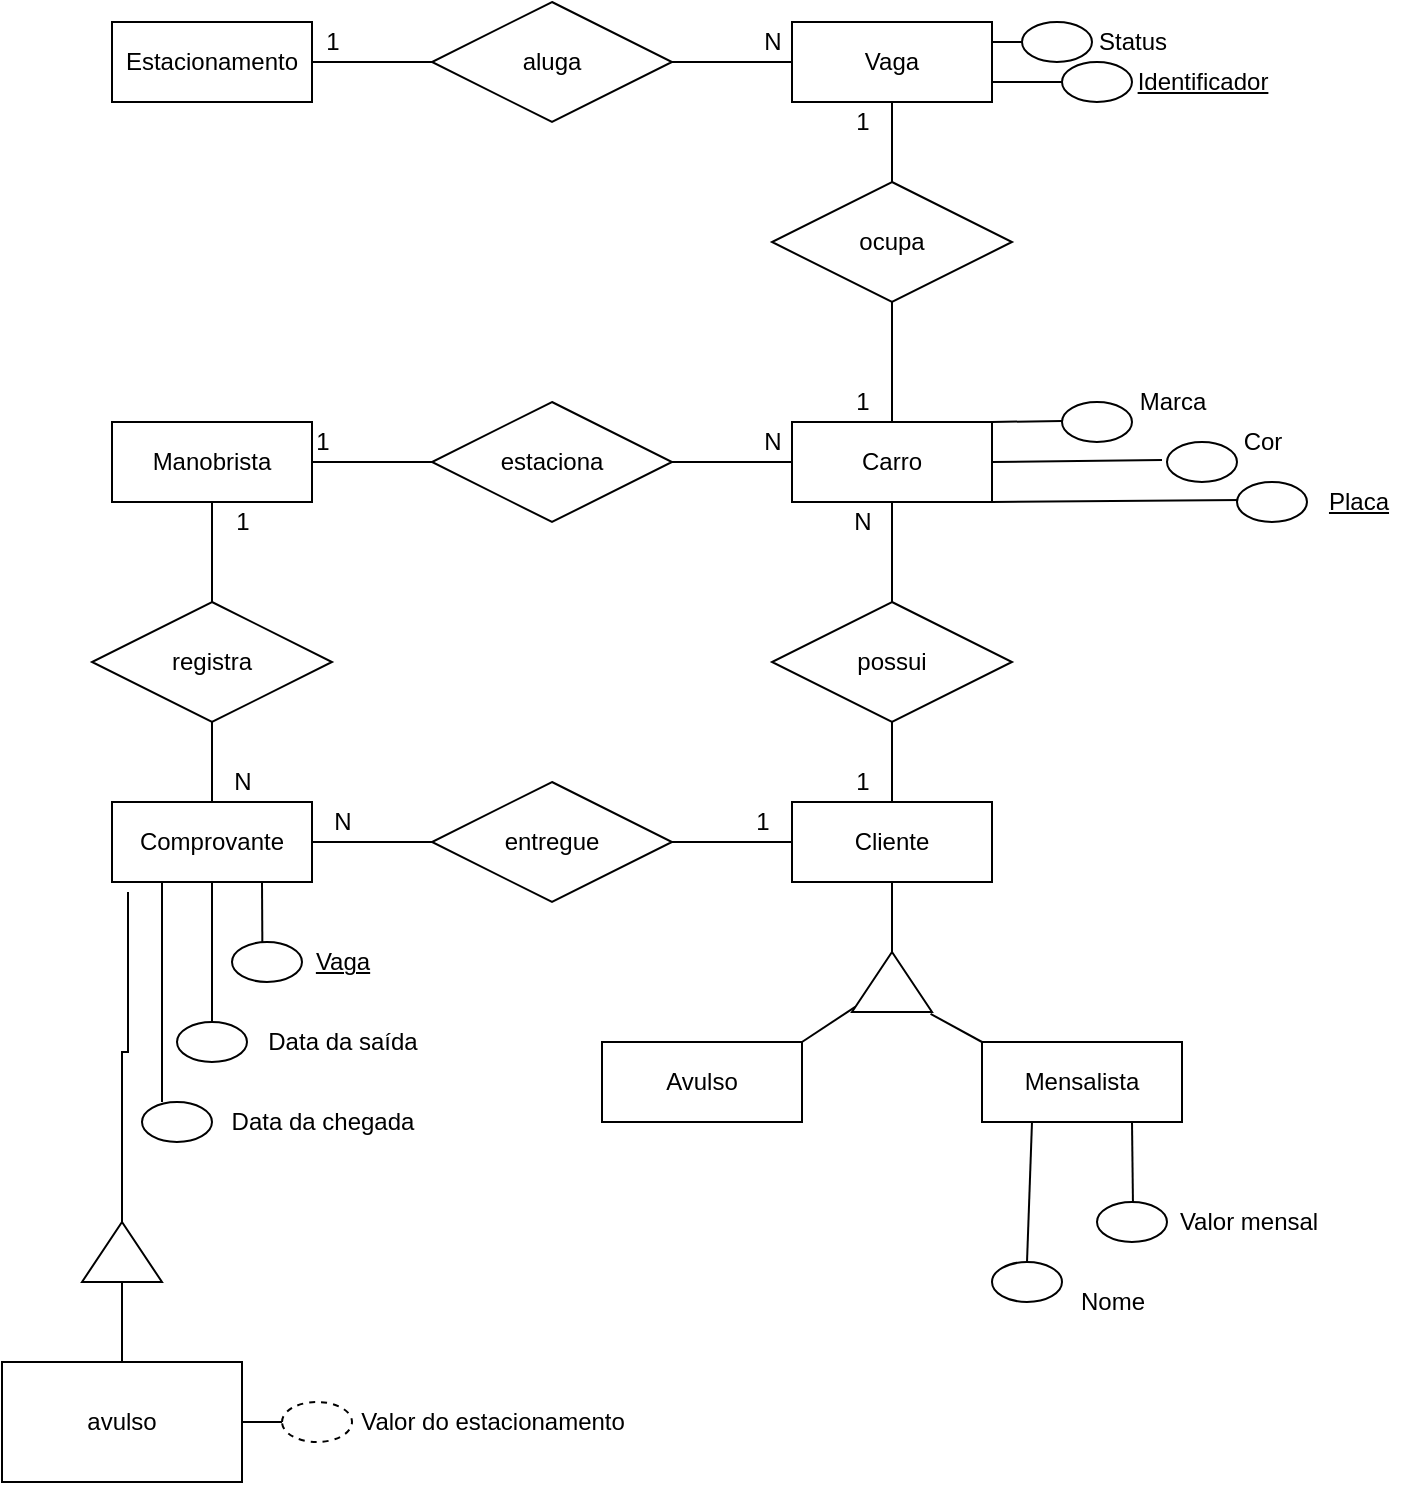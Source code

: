 <mxfile version="15.3.2" type="github">
  <diagram id="R2lEEEUBdFMjLlhIrx00" name="Page-1">
    <mxGraphModel dx="868" dy="482" grid="1" gridSize="10" guides="1" tooltips="1" connect="1" arrows="1" fold="1" page="1" pageScale="1" pageWidth="850" pageHeight="1100" math="0" shadow="0" extFonts="Permanent Marker^https://fonts.googleapis.com/css?family=Permanent+Marker">
      <root>
        <mxCell id="0" />
        <mxCell id="1" parent="0" />
        <mxCell id="X2AATns9l1-VeJkWj69G-20" style="edgeStyle=orthogonalEdgeStyle;rounded=0;orthogonalLoop=1;jettySize=auto;html=1;endArrow=none;endFill=0;" parent="1" source="X2AATns9l1-VeJkWj69G-4" target="X2AATns9l1-VeJkWj69G-9" edge="1">
          <mxGeometry relative="1" as="geometry" />
        </mxCell>
        <mxCell id="X2AATns9l1-VeJkWj69G-4" value="Estacionamento" style="whiteSpace=wrap;html=1;align=center;" parent="1" vertex="1">
          <mxGeometry x="205" y="50" width="100" height="40" as="geometry" />
        </mxCell>
        <mxCell id="X2AATns9l1-VeJkWj69G-24" style="edgeStyle=orthogonalEdgeStyle;rounded=0;orthogonalLoop=1;jettySize=auto;html=1;exitX=0.5;exitY=1;exitDx=0;exitDy=0;entryX=0.5;entryY=0;entryDx=0;entryDy=0;endArrow=none;endFill=0;" parent="1" source="X2AATns9l1-VeJkWj69G-5" target="X2AATns9l1-VeJkWj69G-10" edge="1">
          <mxGeometry relative="1" as="geometry" />
        </mxCell>
        <mxCell id="X2AATns9l1-VeJkWj69G-60" style="edgeStyle=none;rounded=0;orthogonalLoop=1;jettySize=auto;html=1;exitX=1;exitY=0.75;exitDx=0;exitDy=0;endArrow=none;endFill=0;" parent="1" source="X2AATns9l1-VeJkWj69G-5" edge="1">
          <mxGeometry relative="1" as="geometry">
            <mxPoint x="680" y="80.059" as="targetPoint" />
          </mxGeometry>
        </mxCell>
        <mxCell id="X2AATns9l1-VeJkWj69G-65" style="edgeStyle=none;rounded=0;orthogonalLoop=1;jettySize=auto;html=1;exitX=1;exitY=0.25;exitDx=0;exitDy=0;endArrow=none;endFill=0;" parent="1" source="X2AATns9l1-VeJkWj69G-5" edge="1">
          <mxGeometry relative="1" as="geometry">
            <mxPoint x="660" y="60.059" as="targetPoint" />
          </mxGeometry>
        </mxCell>
        <mxCell id="X2AATns9l1-VeJkWj69G-5" value="Vaga" style="whiteSpace=wrap;html=1;align=center;" parent="1" vertex="1">
          <mxGeometry x="545" y="50" width="100" height="40" as="geometry" />
        </mxCell>
        <mxCell id="X2AATns9l1-VeJkWj69G-28" style="edgeStyle=orthogonalEdgeStyle;rounded=0;orthogonalLoop=1;jettySize=auto;html=1;exitX=0;exitY=0.5;exitDx=0;exitDy=0;endArrow=none;endFill=0;" parent="1" source="X2AATns9l1-VeJkWj69G-6" target="X2AATns9l1-VeJkWj69G-11" edge="1">
          <mxGeometry relative="1" as="geometry" />
        </mxCell>
        <mxCell id="X2AATns9l1-VeJkWj69G-34" style="edgeStyle=orthogonalEdgeStyle;rounded=0;orthogonalLoop=1;jettySize=auto;html=1;exitX=0.5;exitY=1;exitDx=0;exitDy=0;entryX=0.5;entryY=0;entryDx=0;entryDy=0;endArrow=none;endFill=0;" parent="1" source="X2AATns9l1-VeJkWj69G-6" target="X2AATns9l1-VeJkWj69G-14" edge="1">
          <mxGeometry relative="1" as="geometry" />
        </mxCell>
        <mxCell id="X2AATns9l1-VeJkWj69G-66" style="edgeStyle=none;rounded=0;orthogonalLoop=1;jettySize=auto;html=1;exitX=1;exitY=0;exitDx=0;exitDy=0;endArrow=none;endFill=0;" parent="1" source="X2AATns9l1-VeJkWj69G-6" edge="1">
          <mxGeometry relative="1" as="geometry">
            <mxPoint x="680" y="249.471" as="targetPoint" />
          </mxGeometry>
        </mxCell>
        <mxCell id="X2AATns9l1-VeJkWj69G-67" style="edgeStyle=none;rounded=0;orthogonalLoop=1;jettySize=auto;html=1;exitX=1;exitY=0.5;exitDx=0;exitDy=0;endArrow=none;endFill=0;" parent="1" source="X2AATns9l1-VeJkWj69G-6" edge="1">
          <mxGeometry relative="1" as="geometry">
            <mxPoint x="730" y="269" as="targetPoint" />
          </mxGeometry>
        </mxCell>
        <mxCell id="X2AATns9l1-VeJkWj69G-68" style="edgeStyle=none;rounded=0;orthogonalLoop=1;jettySize=auto;html=1;exitX=1;exitY=1;exitDx=0;exitDy=0;endArrow=none;endFill=0;" parent="1" source="X2AATns9l1-VeJkWj69G-6" edge="1">
          <mxGeometry relative="1" as="geometry">
            <mxPoint x="770" y="289" as="targetPoint" />
          </mxGeometry>
        </mxCell>
        <mxCell id="X2AATns9l1-VeJkWj69G-6" value="Carro" style="whiteSpace=wrap;html=1;align=center;" parent="1" vertex="1">
          <mxGeometry x="545" y="250" width="100" height="40" as="geometry" />
        </mxCell>
        <mxCell id="X2AATns9l1-VeJkWj69G-22" style="edgeStyle=orthogonalEdgeStyle;rounded=0;orthogonalLoop=1;jettySize=auto;html=1;exitX=1;exitY=0.5;exitDx=0;exitDy=0;entryX=0;entryY=0.5;entryDx=0;entryDy=0;endArrow=none;endFill=0;" parent="1" source="X2AATns9l1-VeJkWj69G-9" target="X2AATns9l1-VeJkWj69G-5" edge="1">
          <mxGeometry relative="1" as="geometry" />
        </mxCell>
        <mxCell id="X2AATns9l1-VeJkWj69G-9" value="aluga" style="shape=rhombus;perimeter=rhombusPerimeter;whiteSpace=wrap;html=1;align=center;" parent="1" vertex="1">
          <mxGeometry x="365" y="40" width="120" height="60" as="geometry" />
        </mxCell>
        <mxCell id="X2AATns9l1-VeJkWj69G-25" style="edgeStyle=orthogonalEdgeStyle;rounded=0;orthogonalLoop=1;jettySize=auto;html=1;exitX=0.5;exitY=1;exitDx=0;exitDy=0;entryX=0.5;entryY=0;entryDx=0;entryDy=0;endArrow=none;endFill=0;" parent="1" source="X2AATns9l1-VeJkWj69G-10" target="X2AATns9l1-VeJkWj69G-6" edge="1">
          <mxGeometry relative="1" as="geometry" />
        </mxCell>
        <mxCell id="X2AATns9l1-VeJkWj69G-10" value="ocupa" style="shape=rhombus;perimeter=rhombusPerimeter;whiteSpace=wrap;html=1;align=center;" parent="1" vertex="1">
          <mxGeometry x="535" y="130" width="120" height="60" as="geometry" />
        </mxCell>
        <mxCell id="X2AATns9l1-VeJkWj69G-29" style="edgeStyle=orthogonalEdgeStyle;rounded=0;orthogonalLoop=1;jettySize=auto;html=1;exitX=0;exitY=0.5;exitDx=0;exitDy=0;entryX=1;entryY=0.5;entryDx=0;entryDy=0;endArrow=none;endFill=0;" parent="1" source="X2AATns9l1-VeJkWj69G-11" target="X2AATns9l1-VeJkWj69G-12" edge="1">
          <mxGeometry relative="1" as="geometry" />
        </mxCell>
        <mxCell id="X2AATns9l1-VeJkWj69G-11" value="estaciona" style="shape=rhombus;perimeter=rhombusPerimeter;whiteSpace=wrap;html=1;align=center;" parent="1" vertex="1">
          <mxGeometry x="365" y="240" width="120" height="60" as="geometry" />
        </mxCell>
        <mxCell id="X2AATns9l1-VeJkWj69G-30" style="edgeStyle=orthogonalEdgeStyle;rounded=0;orthogonalLoop=1;jettySize=auto;html=1;exitX=0.5;exitY=1;exitDx=0;exitDy=0;entryX=0.5;entryY=0;entryDx=0;entryDy=0;endArrow=none;endFill=0;" parent="1" source="X2AATns9l1-VeJkWj69G-12" target="X2AATns9l1-VeJkWj69G-13" edge="1">
          <mxGeometry relative="1" as="geometry" />
        </mxCell>
        <mxCell id="X2AATns9l1-VeJkWj69G-12" value="Manobrista" style="whiteSpace=wrap;html=1;align=center;" parent="1" vertex="1">
          <mxGeometry x="205" y="250" width="100" height="40" as="geometry" />
        </mxCell>
        <mxCell id="X2AATns9l1-VeJkWj69G-33" style="edgeStyle=orthogonalEdgeStyle;rounded=0;orthogonalLoop=1;jettySize=auto;html=1;exitX=0.5;exitY=1;exitDx=0;exitDy=0;entryX=0.5;entryY=0;entryDx=0;entryDy=0;endArrow=none;endFill=0;" parent="1" source="X2AATns9l1-VeJkWj69G-13" target="X2AATns9l1-VeJkWj69G-16" edge="1">
          <mxGeometry relative="1" as="geometry" />
        </mxCell>
        <mxCell id="X2AATns9l1-VeJkWj69G-13" value="registra" style="shape=rhombus;perimeter=rhombusPerimeter;whiteSpace=wrap;html=1;align=center;" parent="1" vertex="1">
          <mxGeometry x="195" y="340" width="120" height="60" as="geometry" />
        </mxCell>
        <mxCell id="X2AATns9l1-VeJkWj69G-38" style="edgeStyle=orthogonalEdgeStyle;rounded=0;orthogonalLoop=1;jettySize=auto;html=1;exitX=0.5;exitY=1;exitDx=0;exitDy=0;entryX=0.5;entryY=0;entryDx=0;entryDy=0;endArrow=none;endFill=0;" parent="1" source="X2AATns9l1-VeJkWj69G-14" target="X2AATns9l1-VeJkWj69G-15" edge="1">
          <mxGeometry relative="1" as="geometry" />
        </mxCell>
        <mxCell id="X2AATns9l1-VeJkWj69G-14" value="possui" style="shape=rhombus;perimeter=rhombusPerimeter;whiteSpace=wrap;html=1;align=center;" parent="1" vertex="1">
          <mxGeometry x="535" y="340" width="120" height="60" as="geometry" />
        </mxCell>
        <mxCell id="X2AATns9l1-VeJkWj69G-40" style="edgeStyle=orthogonalEdgeStyle;rounded=0;orthogonalLoop=1;jettySize=auto;html=1;exitX=0.5;exitY=1;exitDx=0;exitDy=0;entryX=1;entryY=0.5;entryDx=0;entryDy=0;endArrow=none;endFill=0;" parent="1" source="X2AATns9l1-VeJkWj69G-15" target="X2AATns9l1-VeJkWj69G-39" edge="1">
          <mxGeometry relative="1" as="geometry" />
        </mxCell>
        <mxCell id="X2AATns9l1-VeJkWj69G-15" value="Cliente" style="whiteSpace=wrap;html=1;align=center;" parent="1" vertex="1">
          <mxGeometry x="545" y="440" width="100" height="40" as="geometry" />
        </mxCell>
        <mxCell id="X2AATns9l1-VeJkWj69G-91" style="edgeStyle=none;rounded=0;orthogonalLoop=1;jettySize=auto;html=1;exitX=0.25;exitY=1;exitDx=0;exitDy=0;endArrow=none;endFill=0;" parent="1" source="X2AATns9l1-VeJkWj69G-16" edge="1">
          <mxGeometry relative="1" as="geometry">
            <mxPoint x="230" y="590" as="targetPoint" />
          </mxGeometry>
        </mxCell>
        <mxCell id="X2AATns9l1-VeJkWj69G-92" style="edgeStyle=none;rounded=0;orthogonalLoop=1;jettySize=auto;html=1;exitX=0.5;exitY=1;exitDx=0;exitDy=0;endArrow=none;endFill=0;" parent="1" source="X2AATns9l1-VeJkWj69G-16" edge="1">
          <mxGeometry relative="1" as="geometry">
            <mxPoint x="255" y="550" as="targetPoint" />
          </mxGeometry>
        </mxCell>
        <mxCell id="X2AATns9l1-VeJkWj69G-93" style="edgeStyle=none;rounded=0;orthogonalLoop=1;jettySize=auto;html=1;exitX=0.75;exitY=1;exitDx=0;exitDy=0;endArrow=none;endFill=0;" parent="1" source="X2AATns9l1-VeJkWj69G-16" edge="1">
          <mxGeometry relative="1" as="geometry">
            <mxPoint x="280.176" y="510" as="targetPoint" />
          </mxGeometry>
        </mxCell>
        <mxCell id="X2AATns9l1-VeJkWj69G-16" value="Comprovante" style="whiteSpace=wrap;html=1;align=center;" parent="1" vertex="1">
          <mxGeometry x="205" y="440" width="100" height="40" as="geometry" />
        </mxCell>
        <mxCell id="X2AATns9l1-VeJkWj69G-36" style="edgeStyle=orthogonalEdgeStyle;rounded=0;orthogonalLoop=1;jettySize=auto;html=1;entryX=1;entryY=0.5;entryDx=0;entryDy=0;endArrow=none;endFill=0;" parent="1" source="X2AATns9l1-VeJkWj69G-17" target="X2AATns9l1-VeJkWj69G-16" edge="1">
          <mxGeometry relative="1" as="geometry" />
        </mxCell>
        <mxCell id="X2AATns9l1-VeJkWj69G-37" style="edgeStyle=orthogonalEdgeStyle;rounded=0;orthogonalLoop=1;jettySize=auto;html=1;exitX=1;exitY=0.5;exitDx=0;exitDy=0;entryX=0;entryY=0.5;entryDx=0;entryDy=0;endArrow=none;endFill=0;" parent="1" source="X2AATns9l1-VeJkWj69G-17" target="X2AATns9l1-VeJkWj69G-15" edge="1">
          <mxGeometry relative="1" as="geometry" />
        </mxCell>
        <mxCell id="X2AATns9l1-VeJkWj69G-17" value="entregue" style="shape=rhombus;perimeter=rhombusPerimeter;whiteSpace=wrap;html=1;align=center;" parent="1" vertex="1">
          <mxGeometry x="365" y="430" width="120" height="60" as="geometry" />
        </mxCell>
        <mxCell id="X2AATns9l1-VeJkWj69G-46" style="edgeStyle=none;rounded=0;orthogonalLoop=1;jettySize=auto;html=1;exitX=1;exitY=0;exitDx=0;exitDy=0;entryX=0.086;entryY=0.041;entryDx=0;entryDy=0;entryPerimeter=0;endArrow=none;endFill=0;" parent="1" source="X2AATns9l1-VeJkWj69G-18" target="X2AATns9l1-VeJkWj69G-39" edge="1">
          <mxGeometry relative="1" as="geometry" />
        </mxCell>
        <mxCell id="X2AATns9l1-VeJkWj69G-18" value="Avulso" style="whiteSpace=wrap;html=1;align=center;" parent="1" vertex="1">
          <mxGeometry x="450" y="560" width="100" height="40" as="geometry" />
        </mxCell>
        <mxCell id="X2AATns9l1-VeJkWj69G-44" style="rounded=0;orthogonalLoop=1;jettySize=auto;html=1;exitX=0;exitY=0;exitDx=0;exitDy=0;entryX=-0.031;entryY=0.982;entryDx=0;entryDy=0;entryPerimeter=0;endArrow=none;endFill=0;" parent="1" source="X2AATns9l1-VeJkWj69G-19" target="X2AATns9l1-VeJkWj69G-39" edge="1">
          <mxGeometry relative="1" as="geometry" />
        </mxCell>
        <mxCell id="X2AATns9l1-VeJkWj69G-78" style="edgeStyle=none;rounded=0;orthogonalLoop=1;jettySize=auto;html=1;exitX=0.75;exitY=1;exitDx=0;exitDy=0;endArrow=none;endFill=0;" parent="1" source="X2AATns9l1-VeJkWj69G-19" edge="1">
          <mxGeometry relative="1" as="geometry">
            <mxPoint x="715.471" y="640" as="targetPoint" />
          </mxGeometry>
        </mxCell>
        <mxCell id="X2AATns9l1-VeJkWj69G-19" value="Mensalista" style="whiteSpace=wrap;html=1;align=center;" parent="1" vertex="1">
          <mxGeometry x="640" y="560" width="100" height="40" as="geometry" />
        </mxCell>
        <mxCell id="X2AATns9l1-VeJkWj69G-21" value="1" style="text;html=1;align=center;verticalAlign=middle;resizable=0;points=[];autosize=1;strokeColor=none;fillColor=none;" parent="1" vertex="1">
          <mxGeometry x="305" y="50" width="20" height="20" as="geometry" />
        </mxCell>
        <mxCell id="X2AATns9l1-VeJkWj69G-23" value="N" style="text;html=1;align=center;verticalAlign=middle;resizable=0;points=[];autosize=1;strokeColor=none;fillColor=none;" parent="1" vertex="1">
          <mxGeometry x="525" y="50" width="20" height="20" as="geometry" />
        </mxCell>
        <mxCell id="X2AATns9l1-VeJkWj69G-26" value="1" style="text;html=1;align=center;verticalAlign=middle;resizable=0;points=[];autosize=1;strokeColor=none;fillColor=none;" parent="1" vertex="1">
          <mxGeometry x="570" y="90" width="20" height="20" as="geometry" />
        </mxCell>
        <mxCell id="X2AATns9l1-VeJkWj69G-27" value="1" style="text;html=1;align=center;verticalAlign=middle;resizable=0;points=[];autosize=1;strokeColor=none;fillColor=none;" parent="1" vertex="1">
          <mxGeometry x="570" y="230" width="20" height="20" as="geometry" />
        </mxCell>
        <mxCell id="X2AATns9l1-VeJkWj69G-31" value="1" style="text;html=1;align=center;verticalAlign=middle;resizable=0;points=[];autosize=1;strokeColor=none;fillColor=none;" parent="1" vertex="1">
          <mxGeometry x="300" y="250" width="20" height="20" as="geometry" />
        </mxCell>
        <mxCell id="X2AATns9l1-VeJkWj69G-32" value="N" style="text;html=1;align=center;verticalAlign=middle;resizable=0;points=[];autosize=1;strokeColor=none;fillColor=none;" parent="1" vertex="1">
          <mxGeometry x="525" y="250" width="20" height="20" as="geometry" />
        </mxCell>
        <mxCell id="X2AATns9l1-VeJkWj69G-39" value="" style="triangle;whiteSpace=wrap;html=1;rotation=-90;" parent="1" vertex="1">
          <mxGeometry x="580" y="510" width="30" height="40" as="geometry" />
        </mxCell>
        <mxCell id="X2AATns9l1-VeJkWj69G-47" value="1" style="text;html=1;align=center;verticalAlign=middle;resizable=0;points=[];autosize=1;strokeColor=none;fillColor=none;" parent="1" vertex="1">
          <mxGeometry x="260" y="290" width="20" height="20" as="geometry" />
        </mxCell>
        <mxCell id="X2AATns9l1-VeJkWj69G-48" value="N" style="text;html=1;align=center;verticalAlign=middle;resizable=0;points=[];autosize=1;strokeColor=none;fillColor=none;" parent="1" vertex="1">
          <mxGeometry x="260" y="420" width="20" height="20" as="geometry" />
        </mxCell>
        <mxCell id="X2AATns9l1-VeJkWj69G-49" value="1" style="text;html=1;align=center;verticalAlign=middle;resizable=0;points=[];autosize=1;strokeColor=none;fillColor=none;" parent="1" vertex="1">
          <mxGeometry x="570" y="420" width="20" height="20" as="geometry" />
        </mxCell>
        <mxCell id="X2AATns9l1-VeJkWj69G-50" value="N" style="text;html=1;align=center;verticalAlign=middle;resizable=0;points=[];autosize=1;strokeColor=none;fillColor=none;" parent="1" vertex="1">
          <mxGeometry x="570" y="290" width="20" height="20" as="geometry" />
        </mxCell>
        <mxCell id="X2AATns9l1-VeJkWj69G-51" value="N" style="text;html=1;align=center;verticalAlign=middle;resizable=0;points=[];autosize=1;strokeColor=none;fillColor=none;" parent="1" vertex="1">
          <mxGeometry x="310" y="440" width="20" height="20" as="geometry" />
        </mxCell>
        <mxCell id="X2AATns9l1-VeJkWj69G-52" value="1" style="text;html=1;align=center;verticalAlign=middle;resizable=0;points=[];autosize=1;strokeColor=none;fillColor=none;" parent="1" vertex="1">
          <mxGeometry x="520" y="440" width="20" height="20" as="geometry" />
        </mxCell>
        <mxCell id="X2AATns9l1-VeJkWj69G-61" value="" style="ellipse;whiteSpace=wrap;html=1;align=right;direction=west;" parent="1" vertex="1">
          <mxGeometry x="660" y="50" width="35" height="20" as="geometry" />
        </mxCell>
        <mxCell id="X2AATns9l1-VeJkWj69G-62" value="" style="ellipse;whiteSpace=wrap;html=1;align=right;direction=west;" parent="1" vertex="1">
          <mxGeometry x="680" y="70" width="35" height="20" as="geometry" />
        </mxCell>
        <mxCell id="X2AATns9l1-VeJkWj69G-63" value="Status" style="text;html=1;align=center;verticalAlign=middle;resizable=0;points=[];autosize=1;strokeColor=none;fillColor=none;" parent="1" vertex="1">
          <mxGeometry x="690" y="50" width="50" height="20" as="geometry" />
        </mxCell>
        <mxCell id="X2AATns9l1-VeJkWj69G-64" value="&lt;u&gt;Identificador&lt;/u&gt;" style="text;html=1;align=center;verticalAlign=middle;resizable=0;points=[];autosize=1;strokeColor=none;fillColor=none;" parent="1" vertex="1">
          <mxGeometry x="710" y="70" width="80" height="20" as="geometry" />
        </mxCell>
        <mxCell id="X2AATns9l1-VeJkWj69G-69" value="" style="ellipse;whiteSpace=wrap;html=1;align=right;direction=west;" parent="1" vertex="1">
          <mxGeometry x="732.5" y="260" width="35" height="20" as="geometry" />
        </mxCell>
        <mxCell id="X2AATns9l1-VeJkWj69G-70" value="" style="ellipse;whiteSpace=wrap;html=1;align=right;direction=west;" parent="1" vertex="1">
          <mxGeometry x="680" y="240" width="35" height="20" as="geometry" />
        </mxCell>
        <mxCell id="X2AATns9l1-VeJkWj69G-71" value="" style="ellipse;whiteSpace=wrap;html=1;align=right;direction=west;" parent="1" vertex="1">
          <mxGeometry x="767.5" y="280" width="35" height="20" as="geometry" />
        </mxCell>
        <mxCell id="X2AATns9l1-VeJkWj69G-74" value="Marca" style="text;html=1;align=center;verticalAlign=middle;resizable=0;points=[];autosize=1;strokeColor=none;fillColor=none;" parent="1" vertex="1">
          <mxGeometry x="710" y="230" width="50" height="20" as="geometry" />
        </mxCell>
        <mxCell id="X2AATns9l1-VeJkWj69G-75" value="Cor" style="text;html=1;align=center;verticalAlign=middle;resizable=0;points=[];autosize=1;strokeColor=none;fillColor=none;" parent="1" vertex="1">
          <mxGeometry x="765" y="250" width="30" height="20" as="geometry" />
        </mxCell>
        <mxCell id="X2AATns9l1-VeJkWj69G-76" value="&lt;u&gt;Placa&lt;/u&gt;" style="text;html=1;align=center;verticalAlign=middle;resizable=0;points=[];autosize=1;strokeColor=none;fillColor=none;" parent="1" vertex="1">
          <mxGeometry x="802.5" y="280" width="50" height="20" as="geometry" />
        </mxCell>
        <mxCell id="X2AATns9l1-VeJkWj69G-90" style="edgeStyle=none;rounded=0;orthogonalLoop=1;jettySize=auto;html=1;exitX=0.5;exitY=1;exitDx=0;exitDy=0;entryX=0.25;entryY=1;entryDx=0;entryDy=0;endArrow=none;endFill=0;" parent="1" source="X2AATns9l1-VeJkWj69G-80" target="X2AATns9l1-VeJkWj69G-19" edge="1">
          <mxGeometry relative="1" as="geometry" />
        </mxCell>
        <mxCell id="X2AATns9l1-VeJkWj69G-80" value="" style="ellipse;whiteSpace=wrap;html=1;align=right;direction=west;" parent="1" vertex="1">
          <mxGeometry x="645" y="670" width="35" height="20" as="geometry" />
        </mxCell>
        <mxCell id="X2AATns9l1-VeJkWj69G-81" value="" style="ellipse;whiteSpace=wrap;html=1;align=right;direction=west;" parent="1" vertex="1">
          <mxGeometry x="697.5" y="640" width="35" height="20" as="geometry" />
        </mxCell>
        <mxCell id="X2AATns9l1-VeJkWj69G-82" value="" style="ellipse;whiteSpace=wrap;html=1;align=right;direction=west;dashed=1;" parent="1" vertex="1">
          <mxGeometry x="290" y="740" width="35" height="20" as="geometry" />
        </mxCell>
        <mxCell id="X2AATns9l1-VeJkWj69G-83" value="" style="ellipse;whiteSpace=wrap;html=1;align=right;direction=west;" parent="1" vertex="1">
          <mxGeometry x="220" y="590" width="35" height="20" as="geometry" />
        </mxCell>
        <mxCell id="X2AATns9l1-VeJkWj69G-84" value="" style="ellipse;whiteSpace=wrap;html=1;align=right;direction=west;" parent="1" vertex="1">
          <mxGeometry x="237.5" y="550" width="35" height="20" as="geometry" />
        </mxCell>
        <mxCell id="X2AATns9l1-VeJkWj69G-85" value="" style="ellipse;whiteSpace=wrap;html=1;align=right;direction=west;strokeColor=default;" parent="1" vertex="1">
          <mxGeometry x="265" y="510" width="35" height="20" as="geometry" />
        </mxCell>
        <mxCell id="X2AATns9l1-VeJkWj69G-88" value="Valor mensal" style="text;html=1;align=center;verticalAlign=middle;resizable=0;points=[];autosize=1;strokeColor=none;fillColor=none;" parent="1" vertex="1">
          <mxGeometry x="732.5" y="640" width="80" height="20" as="geometry" />
        </mxCell>
        <mxCell id="X2AATns9l1-VeJkWj69G-89" value="Nome" style="text;html=1;align=center;verticalAlign=middle;resizable=0;points=[];autosize=1;strokeColor=none;fillColor=none;" parent="1" vertex="1">
          <mxGeometry x="680" y="680" width="50" height="20" as="geometry" />
        </mxCell>
        <mxCell id="X2AATns9l1-VeJkWj69G-95" value="Valor do estacionamento" style="text;html=1;align=center;verticalAlign=middle;resizable=0;points=[];autosize=1;strokeColor=none;fillColor=none;" parent="1" vertex="1">
          <mxGeometry x="320" y="740" width="150" height="20" as="geometry" />
        </mxCell>
        <mxCell id="X2AATns9l1-VeJkWj69G-96" value="Data da saída" style="text;html=1;align=center;verticalAlign=middle;resizable=0;points=[];autosize=1;strokeColor=none;fillColor=none;" parent="1" vertex="1">
          <mxGeometry x="275" y="550" width="90" height="20" as="geometry" />
        </mxCell>
        <mxCell id="X2AATns9l1-VeJkWj69G-97" value="Data da chegada" style="text;html=1;align=center;verticalAlign=middle;resizable=0;points=[];autosize=1;strokeColor=none;fillColor=none;" parent="1" vertex="1">
          <mxGeometry x="255" y="590" width="110" height="20" as="geometry" />
        </mxCell>
        <mxCell id="X2AATns9l1-VeJkWj69G-99" value="&lt;u&gt;Vaga&lt;/u&gt;" style="text;html=1;align=center;verticalAlign=middle;resizable=0;points=[];autosize=1;strokeColor=none;fillColor=none;" parent="1" vertex="1">
          <mxGeometry x="300" y="510" width="40" height="20" as="geometry" />
        </mxCell>
        <mxCell id="vwZXcaiYx6CXjS1vyE25-3" style="edgeStyle=orthogonalEdgeStyle;rounded=0;orthogonalLoop=1;jettySize=auto;html=1;exitX=1;exitY=0.5;exitDx=0;exitDy=0;entryX=0.08;entryY=1.125;entryDx=0;entryDy=0;entryPerimeter=0;endArrow=none;endFill=0;" edge="1" parent="1" source="vwZXcaiYx6CXjS1vyE25-2" target="X2AATns9l1-VeJkWj69G-16">
          <mxGeometry relative="1" as="geometry" />
        </mxCell>
        <mxCell id="vwZXcaiYx6CXjS1vyE25-4" style="edgeStyle=orthogonalEdgeStyle;rounded=0;orthogonalLoop=1;jettySize=auto;html=1;exitX=0;exitY=0.5;exitDx=0;exitDy=0;endArrow=none;endFill=0;" edge="1" parent="1" source="vwZXcaiYx6CXjS1vyE25-2" target="vwZXcaiYx6CXjS1vyE25-5">
          <mxGeometry relative="1" as="geometry">
            <mxPoint x="210" y="740" as="targetPoint" />
          </mxGeometry>
        </mxCell>
        <mxCell id="vwZXcaiYx6CXjS1vyE25-2" value="" style="triangle;whiteSpace=wrap;html=1;direction=north;" vertex="1" parent="1">
          <mxGeometry x="190" y="650" width="40" height="30" as="geometry" />
        </mxCell>
        <mxCell id="vwZXcaiYx6CXjS1vyE25-6" style="edgeStyle=orthogonalEdgeStyle;rounded=0;orthogonalLoop=1;jettySize=auto;html=1;exitX=1;exitY=0.5;exitDx=0;exitDy=0;entryX=1;entryY=0.5;entryDx=0;entryDy=0;endArrow=none;endFill=0;" edge="1" parent="1" source="vwZXcaiYx6CXjS1vyE25-5" target="X2AATns9l1-VeJkWj69G-82">
          <mxGeometry relative="1" as="geometry" />
        </mxCell>
        <mxCell id="vwZXcaiYx6CXjS1vyE25-5" value="avulso" style="rounded=0;whiteSpace=wrap;html=1;strokeColor=default;" vertex="1" parent="1">
          <mxGeometry x="150" y="720" width="120" height="60" as="geometry" />
        </mxCell>
      </root>
    </mxGraphModel>
  </diagram>
</mxfile>
